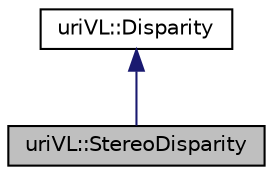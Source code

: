 digraph "uriVL::StereoDisparity"
{
  edge [fontname="Helvetica",fontsize="10",labelfontname="Helvetica",labelfontsize="10"];
  node [fontname="Helvetica",fontsize="10",shape=record];
  Node1 [label="uriVL::StereoDisparity",height=0.2,width=0.4,color="black", fillcolor="grey75", style="filled", fontcolor="black"];
  Node2 -> Node1 [dir="back",color="midnightblue",fontsize="10",style="solid",fontname="Helvetica"];
  Node2 [label="uriVL::Disparity",height=0.2,width=0.4,color="black", fillcolor="white", style="filled",URL="$classuriVL_1_1Disparity.html",tooltip="Generic class for all sort of disparities (stereo, motion in particular). "];
}
